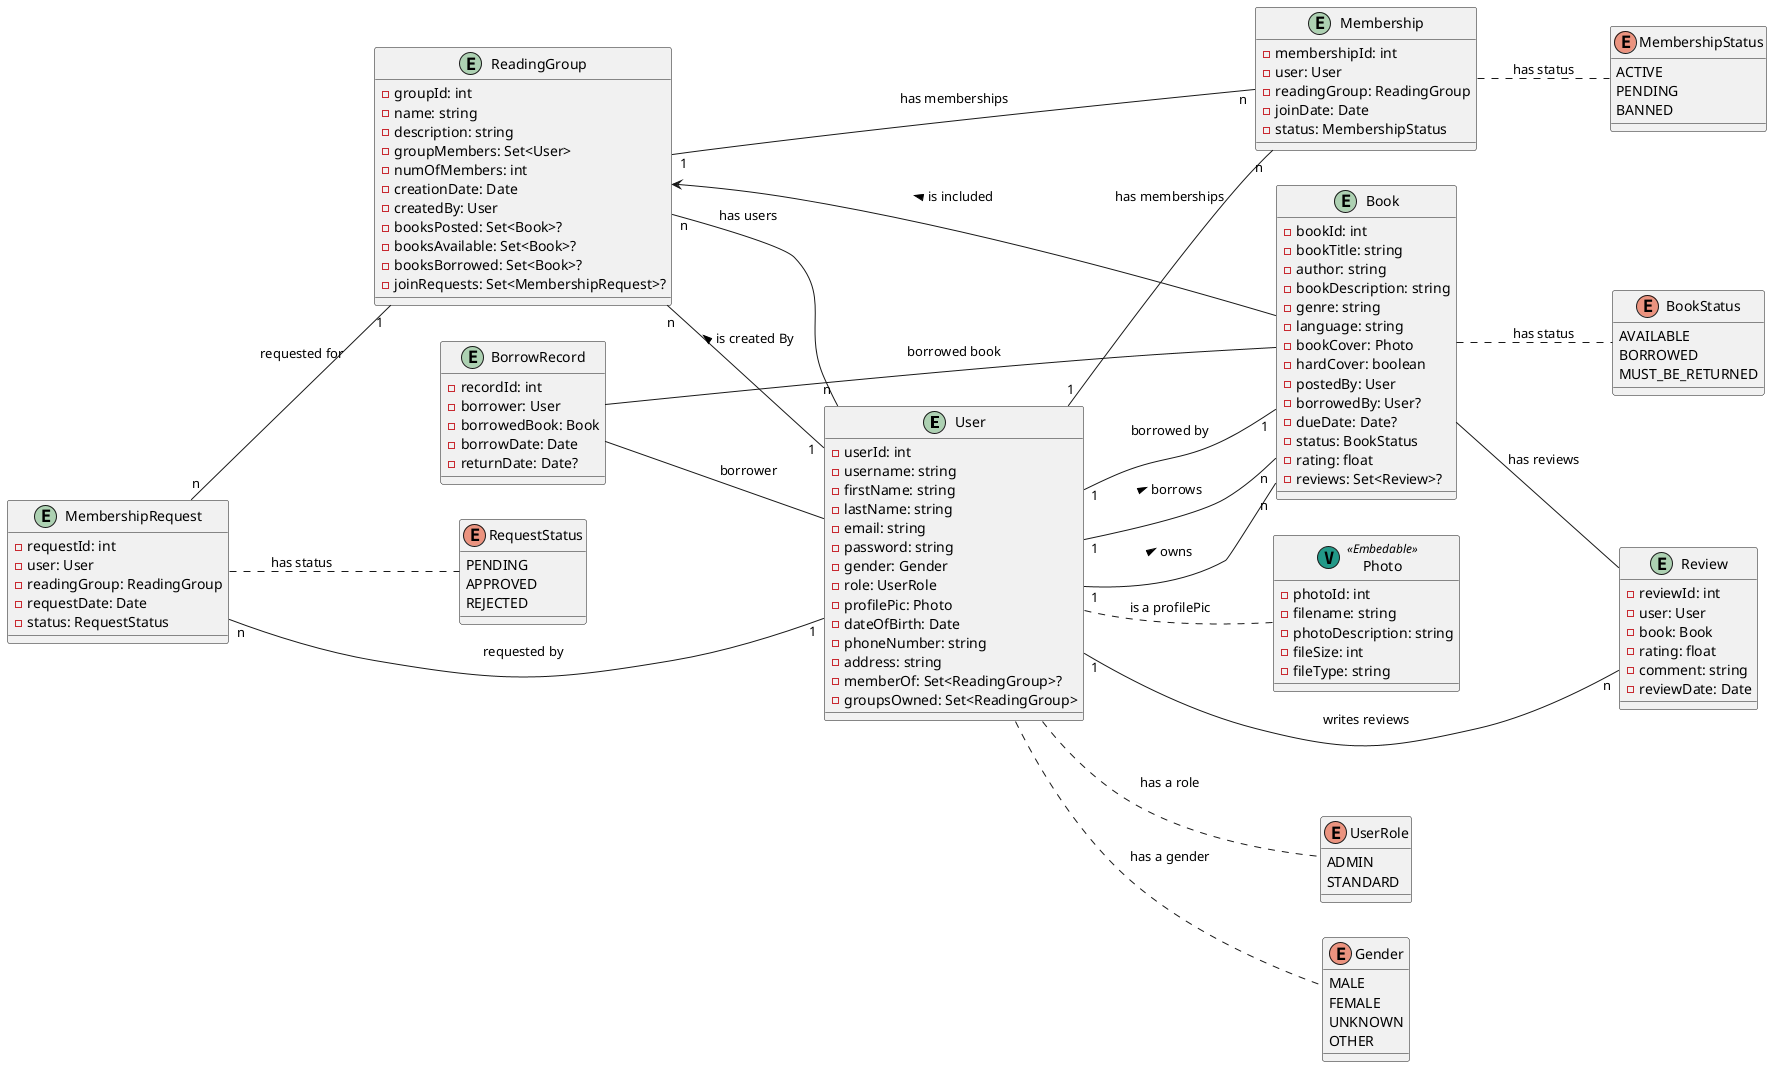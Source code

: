 @startuml

left to right direction

entity User {
  -userId: int
  -username: string
  -firstName: string
  -lastName: string
  -email: string
  -password: string
  -gender: Gender
  -role: UserRole
  -profilePic: Photo
  -dateOfBirth: Date
  -phoneNumber: string
  -address: string
  -memberOf: Set<ReadingGroup>?
  -groupsOwned: Set<ReadingGroup>
}

enum UserRole {
  ADMIN
  STANDARD
}

enum Gender {
  MALE
  FEMALE
  UNKNOWN
  OTHER
}

entity Book {
  -bookId: int
  -bookTitle: string
  -author: string
  -bookDescription: string
  -genre: string
  - language: string
  -bookCover: Photo
  -hardCover: boolean
  -postedBy: User
  -borrowedBy: User?
  -dueDate: Date?
  -status: BookStatus
  -rating: float
  -reviews: Set<Review>?
}

enum BookStatus {
  AVAILABLE
  BORROWED
  MUST_BE_RETURNED
}

entity ReadingGroup {
  -groupId: int
  -name: string
  -description: string
  -groupMembers: Set<User>
  -numOfMembers: int
  -creationDate: Date
  -createdBy: User
  -booksPosted: Set<Book>?
  -booksAvailable: Set<Book>?
  -booksBorrowed: Set<Book>?
  -joinRequests: Set<MembershipRequest>?
}

entity Membership {
  -membershipId: int
  -user: User
  -readingGroup: ReadingGroup
  -joinDate: Date
  -status: MembershipStatus
}

enum MembershipStatus {
  ACTIVE
  PENDING
  BANNED
}

entity MembershipRequest {
  -requestId: int
  -user: User
  -readingGroup: ReadingGroup
  -requestDate: Date
  -status: RequestStatus
}

enum RequestStatus {
  PENDING
  APPROVED
  REJECTED
}

entity Review {
  -reviewId: int
  -user: User
  -book: Book
  -rating: float
  -comment: string
  -reviewDate: Date
}

entity BorrowRecord {
  -recordId: int
  -borrower: User
  -borrowedBook: Book
  -borrowDate: Date
  -returnDate: Date?
}

class Photo << (V,#229988) Embedable>> {
  -photoId: int
  -filename: string
  -photoDescription: string
  -fileSize: int
  -fileType: string
}

User .. UserRole : has a role
User .. Photo : is a profilePic
User .. Gender : has a gender
User "1" -- "n" Book : > borrows
User "1" -- "n" Book : > owns
Book "1" -- "1" User :  borrowed by
ReadingGroup "n" -- "n" User : has users
ReadingGroup "n" -- "1" User : < is created By
ReadingGroup <-- Book : < is included
BorrowRecord -- User : borrower
BorrowRecord -- Book : borrowed book
Book -- Review : has reviews
User "1" -- "n" Review : writes reviews
User "1" -- "n" Membership : has memberships
ReadingGroup "1" -- "n" Membership : has memberships
MembershipRequest "n" -- "1" User : requested by
MembershipRequest "n" -- "1" ReadingGroup : requested for
Book .. BookStatus : has status
Membership .. MembershipStatus : has status
MembershipRequest .. RequestStatus : has status

@enduml
